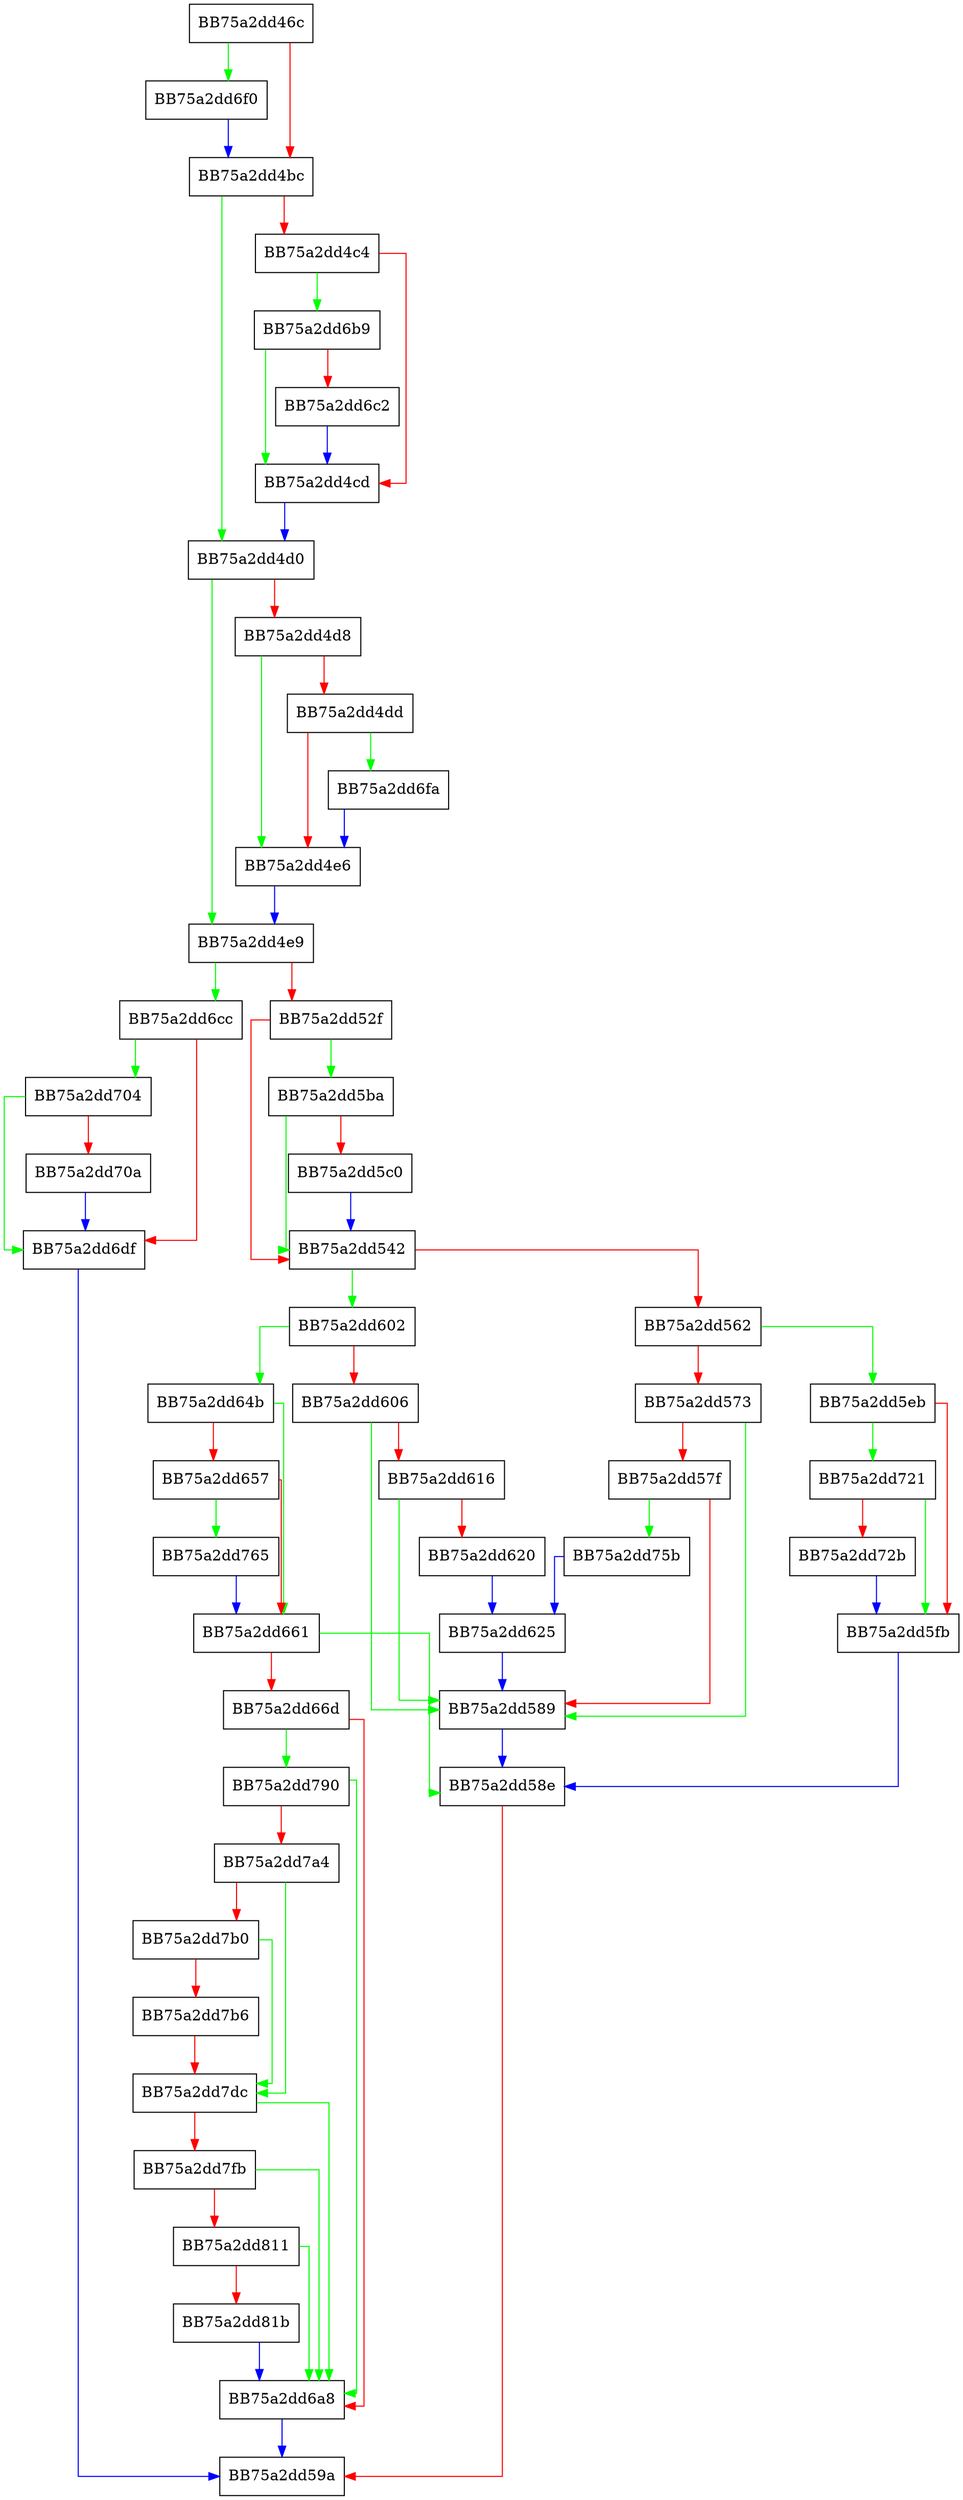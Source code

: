 digraph GetEntry {
  node [shape="box"];
  graph [splines=ortho];
  BB75a2dd46c -> BB75a2dd6f0 [color="green"];
  BB75a2dd46c -> BB75a2dd4bc [color="red"];
  BB75a2dd4bc -> BB75a2dd4d0 [color="green"];
  BB75a2dd4bc -> BB75a2dd4c4 [color="red"];
  BB75a2dd4c4 -> BB75a2dd6b9 [color="green"];
  BB75a2dd4c4 -> BB75a2dd4cd [color="red"];
  BB75a2dd4cd -> BB75a2dd4d0 [color="blue"];
  BB75a2dd4d0 -> BB75a2dd4e9 [color="green"];
  BB75a2dd4d0 -> BB75a2dd4d8 [color="red"];
  BB75a2dd4d8 -> BB75a2dd4e6 [color="green"];
  BB75a2dd4d8 -> BB75a2dd4dd [color="red"];
  BB75a2dd4dd -> BB75a2dd6fa [color="green"];
  BB75a2dd4dd -> BB75a2dd4e6 [color="red"];
  BB75a2dd4e6 -> BB75a2dd4e9 [color="blue"];
  BB75a2dd4e9 -> BB75a2dd6cc [color="green"];
  BB75a2dd4e9 -> BB75a2dd52f [color="red"];
  BB75a2dd52f -> BB75a2dd5ba [color="green"];
  BB75a2dd52f -> BB75a2dd542 [color="red"];
  BB75a2dd542 -> BB75a2dd602 [color="green"];
  BB75a2dd542 -> BB75a2dd562 [color="red"];
  BB75a2dd562 -> BB75a2dd5eb [color="green"];
  BB75a2dd562 -> BB75a2dd573 [color="red"];
  BB75a2dd573 -> BB75a2dd589 [color="green"];
  BB75a2dd573 -> BB75a2dd57f [color="red"];
  BB75a2dd57f -> BB75a2dd75b [color="green"];
  BB75a2dd57f -> BB75a2dd589 [color="red"];
  BB75a2dd589 -> BB75a2dd58e [color="blue"];
  BB75a2dd58e -> BB75a2dd59a [color="red"];
  BB75a2dd5ba -> BB75a2dd542 [color="green"];
  BB75a2dd5ba -> BB75a2dd5c0 [color="red"];
  BB75a2dd5c0 -> BB75a2dd542 [color="blue"];
  BB75a2dd5eb -> BB75a2dd721 [color="green"];
  BB75a2dd5eb -> BB75a2dd5fb [color="red"];
  BB75a2dd5fb -> BB75a2dd58e [color="blue"];
  BB75a2dd602 -> BB75a2dd64b [color="green"];
  BB75a2dd602 -> BB75a2dd606 [color="red"];
  BB75a2dd606 -> BB75a2dd589 [color="green"];
  BB75a2dd606 -> BB75a2dd616 [color="red"];
  BB75a2dd616 -> BB75a2dd589 [color="green"];
  BB75a2dd616 -> BB75a2dd620 [color="red"];
  BB75a2dd620 -> BB75a2dd625 [color="blue"];
  BB75a2dd625 -> BB75a2dd589 [color="blue"];
  BB75a2dd64b -> BB75a2dd661 [color="green"];
  BB75a2dd64b -> BB75a2dd657 [color="red"];
  BB75a2dd657 -> BB75a2dd765 [color="green"];
  BB75a2dd657 -> BB75a2dd661 [color="red"];
  BB75a2dd661 -> BB75a2dd58e [color="green"];
  BB75a2dd661 -> BB75a2dd66d [color="red"];
  BB75a2dd66d -> BB75a2dd790 [color="green"];
  BB75a2dd66d -> BB75a2dd6a8 [color="red"];
  BB75a2dd6a8 -> BB75a2dd59a [color="blue"];
  BB75a2dd6b9 -> BB75a2dd4cd [color="green"];
  BB75a2dd6b9 -> BB75a2dd6c2 [color="red"];
  BB75a2dd6c2 -> BB75a2dd4cd [color="blue"];
  BB75a2dd6cc -> BB75a2dd704 [color="green"];
  BB75a2dd6cc -> BB75a2dd6df [color="red"];
  BB75a2dd6df -> BB75a2dd59a [color="blue"];
  BB75a2dd6f0 -> BB75a2dd4bc [color="blue"];
  BB75a2dd6fa -> BB75a2dd4e6 [color="blue"];
  BB75a2dd704 -> BB75a2dd6df [color="green"];
  BB75a2dd704 -> BB75a2dd70a [color="red"];
  BB75a2dd70a -> BB75a2dd6df [color="blue"];
  BB75a2dd721 -> BB75a2dd5fb [color="green"];
  BB75a2dd721 -> BB75a2dd72b [color="red"];
  BB75a2dd72b -> BB75a2dd5fb [color="blue"];
  BB75a2dd75b -> BB75a2dd625 [color="blue"];
  BB75a2dd765 -> BB75a2dd661 [color="blue"];
  BB75a2dd790 -> BB75a2dd6a8 [color="green"];
  BB75a2dd790 -> BB75a2dd7a4 [color="red"];
  BB75a2dd7a4 -> BB75a2dd7dc [color="green"];
  BB75a2dd7a4 -> BB75a2dd7b0 [color="red"];
  BB75a2dd7b0 -> BB75a2dd7dc [color="green"];
  BB75a2dd7b0 -> BB75a2dd7b6 [color="red"];
  BB75a2dd7b6 -> BB75a2dd7dc [color="red"];
  BB75a2dd7dc -> BB75a2dd6a8 [color="green"];
  BB75a2dd7dc -> BB75a2dd7fb [color="red"];
  BB75a2dd7fb -> BB75a2dd6a8 [color="green"];
  BB75a2dd7fb -> BB75a2dd811 [color="red"];
  BB75a2dd811 -> BB75a2dd6a8 [color="green"];
  BB75a2dd811 -> BB75a2dd81b [color="red"];
  BB75a2dd81b -> BB75a2dd6a8 [color="blue"];
}